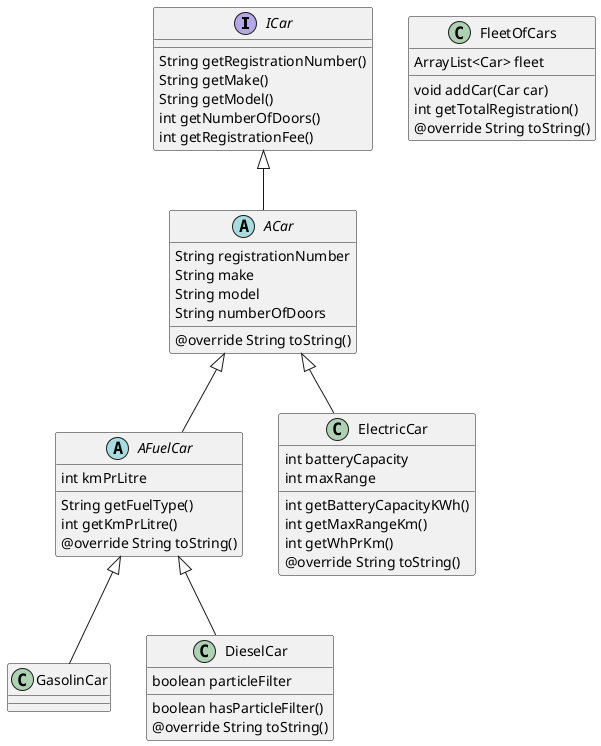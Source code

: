 @startuml
'https://plantuml.com/class-diagram
interface ICar
abstract ACar
abstract AFuelCar
class GasolinCar
class DieselCar
class ElectricCar
class FleetOfCars
ICar <|-- ACar
ACar <|-- AFuelCar
AFuelCar <|-- GasolinCar
AFuelCar <|-- DieselCar
ACar <|-- ElectricCar
ICar : String getRegistrationNumber()
ICar : String getMake()
ICar : String getModel()
ICar : int getNumberOfDoors()
ICar : int getRegistrationFee()
ACar : String registrationNumber
ACar : String make
ACar : String model
ACar : String numberOfDoors
ACar : @override String toString()
AFuelCar : int kmPrLitre
AFuelCar : String getFuelType()
AFuelCar : int getKmPrLitre()
AFuelCar : @override String toString()
DieselCar : boolean particleFilter
DieselCar : boolean hasParticleFilter()
DieselCar : @override String toString()
ElectricCar : int batteryCapacity
ElectricCar : int maxRange
ElectricCar : int getBatteryCapacityKWh()
ElectricCar : int getMaxRangeKm()
ElectricCar : int getWhPrKm()
ElectricCar : @override String toString()
FleetOfCars : ArrayList<Car> fleet
FleetOfCars : void addCar(Car car)
FleetOfCars : int getTotalRegistration()
FleetOfCars : @override String toString()
@enduml
